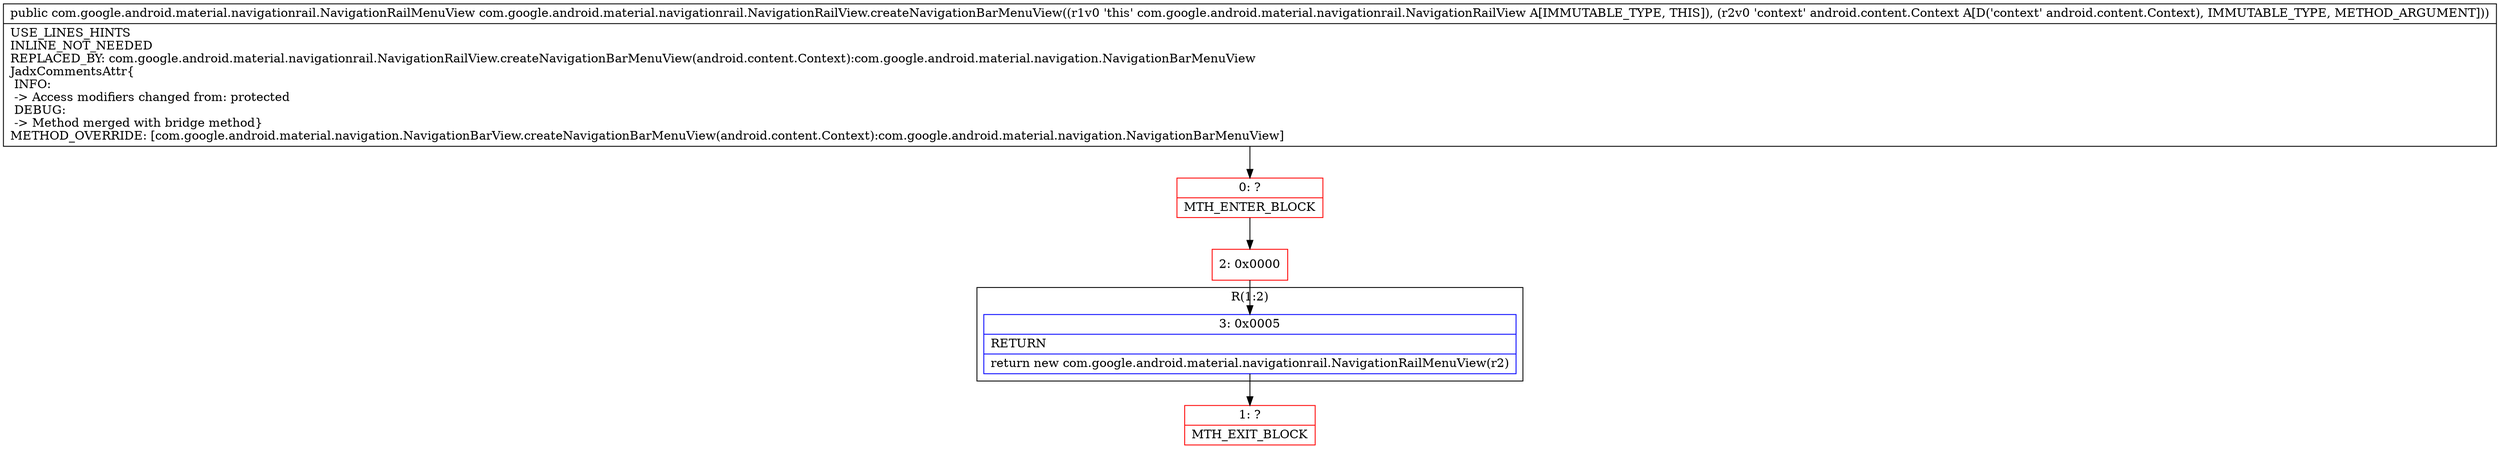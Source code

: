 digraph "CFG forcom.google.android.material.navigationrail.NavigationRailView.createNavigationBarMenuView(Landroid\/content\/Context;)Lcom\/google\/android\/material\/navigationrail\/NavigationRailMenuView;" {
subgraph cluster_Region_810969814 {
label = "R(1:2)";
node [shape=record,color=blue];
Node_3 [shape=record,label="{3\:\ 0x0005|RETURN\l|return new com.google.android.material.navigationrail.NavigationRailMenuView(r2)\l}"];
}
Node_0 [shape=record,color=red,label="{0\:\ ?|MTH_ENTER_BLOCK\l}"];
Node_2 [shape=record,color=red,label="{2\:\ 0x0000}"];
Node_1 [shape=record,color=red,label="{1\:\ ?|MTH_EXIT_BLOCK\l}"];
MethodNode[shape=record,label="{public com.google.android.material.navigationrail.NavigationRailMenuView com.google.android.material.navigationrail.NavigationRailView.createNavigationBarMenuView((r1v0 'this' com.google.android.material.navigationrail.NavigationRailView A[IMMUTABLE_TYPE, THIS]), (r2v0 'context' android.content.Context A[D('context' android.content.Context), IMMUTABLE_TYPE, METHOD_ARGUMENT]))  | USE_LINES_HINTS\lINLINE_NOT_NEEDED\lREPLACED_BY: com.google.android.material.navigationrail.NavigationRailView.createNavigationBarMenuView(android.content.Context):com.google.android.material.navigation.NavigationBarMenuView\lJadxCommentsAttr\{\l INFO: \l \-\> Access modifiers changed from: protected\l DEBUG: \l \-\> Method merged with bridge method\}\lMETHOD_OVERRIDE: [com.google.android.material.navigation.NavigationBarView.createNavigationBarMenuView(android.content.Context):com.google.android.material.navigation.NavigationBarMenuView]\l}"];
MethodNode -> Node_0;Node_3 -> Node_1;
Node_0 -> Node_2;
Node_2 -> Node_3;
}

